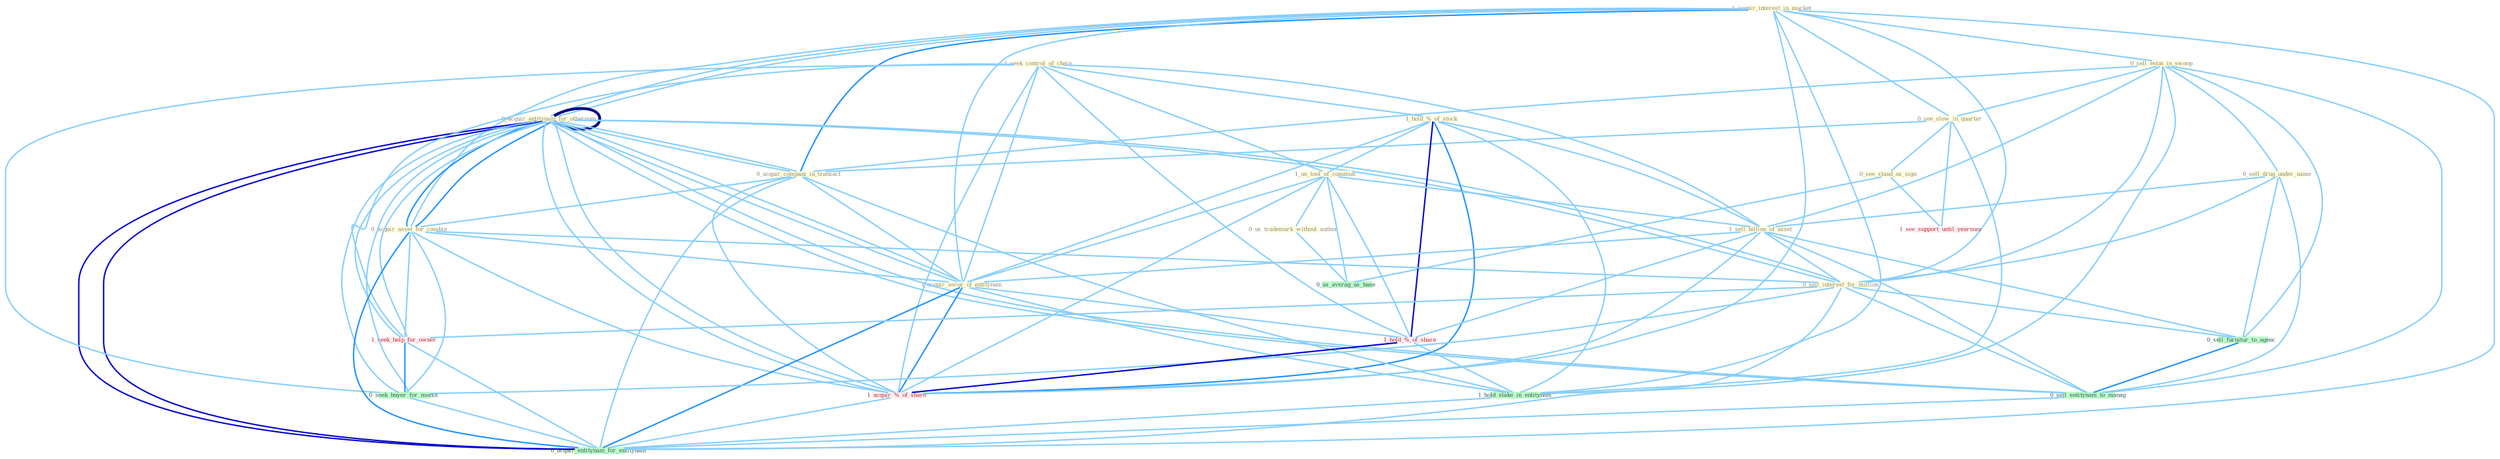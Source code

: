 Graph G{ 
    node
    [shape=polygon,style=filled,width=.5,height=.06,color="#BDFCC9",fixedsize=true,fontsize=4,
    fontcolor="#2f4f4f"];
    {node
    [color="#ffffe0", fontcolor="#8b7d6b"] "1_acquir_interest_in_market " "0_acquir_entitynam_for_othernum " "0_sell_estat_in_swoop " "0_see_slow_in_quarter " "0_see_stand_as_sign " "1_seek_control_of_chain " "1_hold_%_of_stock " "1_us_tool_of_commun " "0_sell_drug_under_name " "0_acquir_entitynam_for_othernum " "1_sell_billion_of_asset " "0_acquir_compani_in_transact " "0_acquir_asset_for_combin " "0_us_trademark_without_author " "1_acquir_secur_of_entitynam " "0_sell_interest_for_million "}
{node [color="#fff0f5", fontcolor="#b22222"] "1_hold_%_of_share " "1_seek_help_for_owner " "1_acquir_%_of_share " "1_see_support_until_yearnum "}
edge [color="#B0E2FF"];

	"1_acquir_interest_in_market " -- "0_acquir_entitynam_for_othernum " [w="1", color="#87cefa" ];
	"1_acquir_interest_in_market " -- "0_sell_estat_in_swoop " [w="1", color="#87cefa" ];
	"1_acquir_interest_in_market " -- "0_see_slow_in_quarter " [w="1", color="#87cefa" ];
	"1_acquir_interest_in_market " -- "0_acquir_entitynam_for_othernum " [w="1", color="#87cefa" ];
	"1_acquir_interest_in_market " -- "0_acquir_compani_in_transact " [w="2", color="#1e90ff" , len=0.8];
	"1_acquir_interest_in_market " -- "0_acquir_asset_for_combin " [w="1", color="#87cefa" ];
	"1_acquir_interest_in_market " -- "1_acquir_secur_of_entitynam " [w="1", color="#87cefa" ];
	"1_acquir_interest_in_market " -- "0_sell_interest_for_million " [w="1", color="#87cefa" ];
	"1_acquir_interest_in_market " -- "1_hold_stake_in_entitynam " [w="1", color="#87cefa" ];
	"1_acquir_interest_in_market " -- "1_acquir_%_of_share " [w="1", color="#87cefa" ];
	"1_acquir_interest_in_market " -- "0_acquir_entitynam_for_entitynam " [w="1", color="#87cefa" ];
	"0_acquir_entitynam_for_othernum " -- "0_acquir_entitynam_for_othernum " [w="4", style=bold, color="#000080", len=0.4];
	"0_acquir_entitynam_for_othernum " -- "0_acquir_compani_in_transact " [w="1", color="#87cefa" ];
	"0_acquir_entitynam_for_othernum " -- "0_acquir_asset_for_combin " [w="2", color="#1e90ff" , len=0.8];
	"0_acquir_entitynam_for_othernum " -- "1_acquir_secur_of_entitynam " [w="1", color="#87cefa" ];
	"0_acquir_entitynam_for_othernum " -- "0_sell_interest_for_million " [w="1", color="#87cefa" ];
	"0_acquir_entitynam_for_othernum " -- "1_seek_help_for_owner " [w="1", color="#87cefa" ];
	"0_acquir_entitynam_for_othernum " -- "0_seek_buyer_for_month " [w="1", color="#87cefa" ];
	"0_acquir_entitynam_for_othernum " -- "1_acquir_%_of_share " [w="1", color="#87cefa" ];
	"0_acquir_entitynam_for_othernum " -- "0_sell_entitynam_to_manag " [w="1", color="#87cefa" ];
	"0_acquir_entitynam_for_othernum " -- "0_acquir_entitynam_for_entitynam " [w="3", color="#0000cd" , len=0.6];
	"0_sell_estat_in_swoop " -- "0_see_slow_in_quarter " [w="1", color="#87cefa" ];
	"0_sell_estat_in_swoop " -- "0_sell_drug_under_name " [w="1", color="#87cefa" ];
	"0_sell_estat_in_swoop " -- "1_sell_billion_of_asset " [w="1", color="#87cefa" ];
	"0_sell_estat_in_swoop " -- "0_acquir_compani_in_transact " [w="1", color="#87cefa" ];
	"0_sell_estat_in_swoop " -- "0_sell_interest_for_million " [w="1", color="#87cefa" ];
	"0_sell_estat_in_swoop " -- "1_hold_stake_in_entitynam " [w="1", color="#87cefa" ];
	"0_sell_estat_in_swoop " -- "0_sell_furnitur_to_agenc " [w="1", color="#87cefa" ];
	"0_sell_estat_in_swoop " -- "0_sell_entitynam_to_manag " [w="1", color="#87cefa" ];
	"0_see_slow_in_quarter " -- "0_see_stand_as_sign " [w="1", color="#87cefa" ];
	"0_see_slow_in_quarter " -- "0_acquir_compani_in_transact " [w="1", color="#87cefa" ];
	"0_see_slow_in_quarter " -- "1_hold_stake_in_entitynam " [w="1", color="#87cefa" ];
	"0_see_slow_in_quarter " -- "1_see_support_until_yearnum " [w="1", color="#87cefa" ];
	"0_see_stand_as_sign " -- "1_see_support_until_yearnum " [w="1", color="#87cefa" ];
	"0_see_stand_as_sign " -- "0_us_averag_as_base " [w="1", color="#87cefa" ];
	"1_seek_control_of_chain " -- "1_hold_%_of_stock " [w="1", color="#87cefa" ];
	"1_seek_control_of_chain " -- "1_us_tool_of_commun " [w="1", color="#87cefa" ];
	"1_seek_control_of_chain " -- "1_sell_billion_of_asset " [w="1", color="#87cefa" ];
	"1_seek_control_of_chain " -- "1_acquir_secur_of_entitynam " [w="1", color="#87cefa" ];
	"1_seek_control_of_chain " -- "1_hold_%_of_share " [w="1", color="#87cefa" ];
	"1_seek_control_of_chain " -- "1_seek_help_for_owner " [w="1", color="#87cefa" ];
	"1_seek_control_of_chain " -- "0_seek_buyer_for_month " [w="1", color="#87cefa" ];
	"1_seek_control_of_chain " -- "1_acquir_%_of_share " [w="1", color="#87cefa" ];
	"1_hold_%_of_stock " -- "1_us_tool_of_commun " [w="1", color="#87cefa" ];
	"1_hold_%_of_stock " -- "1_sell_billion_of_asset " [w="1", color="#87cefa" ];
	"1_hold_%_of_stock " -- "1_acquir_secur_of_entitynam " [w="1", color="#87cefa" ];
	"1_hold_%_of_stock " -- "1_hold_%_of_share " [w="3", color="#0000cd" , len=0.6];
	"1_hold_%_of_stock " -- "1_hold_stake_in_entitynam " [w="1", color="#87cefa" ];
	"1_hold_%_of_stock " -- "1_acquir_%_of_share " [w="2", color="#1e90ff" , len=0.8];
	"1_us_tool_of_commun " -- "1_sell_billion_of_asset " [w="1", color="#87cefa" ];
	"1_us_tool_of_commun " -- "0_us_trademark_without_author " [w="1", color="#87cefa" ];
	"1_us_tool_of_commun " -- "1_acquir_secur_of_entitynam " [w="1", color="#87cefa" ];
	"1_us_tool_of_commun " -- "1_hold_%_of_share " [w="1", color="#87cefa" ];
	"1_us_tool_of_commun " -- "1_acquir_%_of_share " [w="1", color="#87cefa" ];
	"1_us_tool_of_commun " -- "0_us_averag_as_base " [w="1", color="#87cefa" ];
	"0_sell_drug_under_name " -- "1_sell_billion_of_asset " [w="1", color="#87cefa" ];
	"0_sell_drug_under_name " -- "0_sell_interest_for_million " [w="1", color="#87cefa" ];
	"0_sell_drug_under_name " -- "0_sell_furnitur_to_agenc " [w="1", color="#87cefa" ];
	"0_sell_drug_under_name " -- "0_sell_entitynam_to_manag " [w="1", color="#87cefa" ];
	"0_acquir_entitynam_for_othernum " -- "0_acquir_compani_in_transact " [w="1", color="#87cefa" ];
	"0_acquir_entitynam_for_othernum " -- "0_acquir_asset_for_combin " [w="2", color="#1e90ff" , len=0.8];
	"0_acquir_entitynam_for_othernum " -- "1_acquir_secur_of_entitynam " [w="1", color="#87cefa" ];
	"0_acquir_entitynam_for_othernum " -- "0_sell_interest_for_million " [w="1", color="#87cefa" ];
	"0_acquir_entitynam_for_othernum " -- "1_seek_help_for_owner " [w="1", color="#87cefa" ];
	"0_acquir_entitynam_for_othernum " -- "0_seek_buyer_for_month " [w="1", color="#87cefa" ];
	"0_acquir_entitynam_for_othernum " -- "1_acquir_%_of_share " [w="1", color="#87cefa" ];
	"0_acquir_entitynam_for_othernum " -- "0_sell_entitynam_to_manag " [w="1", color="#87cefa" ];
	"0_acquir_entitynam_for_othernum " -- "0_acquir_entitynam_for_entitynam " [w="3", color="#0000cd" , len=0.6];
	"1_sell_billion_of_asset " -- "1_acquir_secur_of_entitynam " [w="1", color="#87cefa" ];
	"1_sell_billion_of_asset " -- "0_sell_interest_for_million " [w="1", color="#87cefa" ];
	"1_sell_billion_of_asset " -- "1_hold_%_of_share " [w="1", color="#87cefa" ];
	"1_sell_billion_of_asset " -- "1_acquir_%_of_share " [w="1", color="#87cefa" ];
	"1_sell_billion_of_asset " -- "0_sell_furnitur_to_agenc " [w="1", color="#87cefa" ];
	"1_sell_billion_of_asset " -- "0_sell_entitynam_to_manag " [w="1", color="#87cefa" ];
	"0_acquir_compani_in_transact " -- "0_acquir_asset_for_combin " [w="1", color="#87cefa" ];
	"0_acquir_compani_in_transact " -- "1_acquir_secur_of_entitynam " [w="1", color="#87cefa" ];
	"0_acquir_compani_in_transact " -- "1_hold_stake_in_entitynam " [w="1", color="#87cefa" ];
	"0_acquir_compani_in_transact " -- "1_acquir_%_of_share " [w="1", color="#87cefa" ];
	"0_acquir_compani_in_transact " -- "0_acquir_entitynam_for_entitynam " [w="1", color="#87cefa" ];
	"0_acquir_asset_for_combin " -- "1_acquir_secur_of_entitynam " [w="1", color="#87cefa" ];
	"0_acquir_asset_for_combin " -- "0_sell_interest_for_million " [w="1", color="#87cefa" ];
	"0_acquir_asset_for_combin " -- "1_seek_help_for_owner " [w="1", color="#87cefa" ];
	"0_acquir_asset_for_combin " -- "0_seek_buyer_for_month " [w="1", color="#87cefa" ];
	"0_acquir_asset_for_combin " -- "1_acquir_%_of_share " [w="1", color="#87cefa" ];
	"0_acquir_asset_for_combin " -- "0_acquir_entitynam_for_entitynam " [w="2", color="#1e90ff" , len=0.8];
	"0_us_trademark_without_author " -- "0_us_averag_as_base " [w="1", color="#87cefa" ];
	"1_acquir_secur_of_entitynam " -- "1_hold_%_of_share " [w="1", color="#87cefa" ];
	"1_acquir_secur_of_entitynam " -- "1_hold_stake_in_entitynam " [w="1", color="#87cefa" ];
	"1_acquir_secur_of_entitynam " -- "1_acquir_%_of_share " [w="2", color="#1e90ff" , len=0.8];
	"1_acquir_secur_of_entitynam " -- "0_acquir_entitynam_for_entitynam " [w="2", color="#1e90ff" , len=0.8];
	"0_sell_interest_for_million " -- "1_seek_help_for_owner " [w="1", color="#87cefa" ];
	"0_sell_interest_for_million " -- "0_seek_buyer_for_month " [w="1", color="#87cefa" ];
	"0_sell_interest_for_million " -- "0_sell_furnitur_to_agenc " [w="1", color="#87cefa" ];
	"0_sell_interest_for_million " -- "0_sell_entitynam_to_manag " [w="1", color="#87cefa" ];
	"0_sell_interest_for_million " -- "0_acquir_entitynam_for_entitynam " [w="1", color="#87cefa" ];
	"1_hold_%_of_share " -- "1_hold_stake_in_entitynam " [w="1", color="#87cefa" ];
	"1_hold_%_of_share " -- "1_acquir_%_of_share " [w="3", color="#0000cd" , len=0.6];
	"1_hold_stake_in_entitynam " -- "0_acquir_entitynam_for_entitynam " [w="1", color="#87cefa" ];
	"1_seek_help_for_owner " -- "0_seek_buyer_for_month " [w="2", color="#1e90ff" , len=0.8];
	"1_seek_help_for_owner " -- "0_acquir_entitynam_for_entitynam " [w="1", color="#87cefa" ];
	"0_seek_buyer_for_month " -- "0_acquir_entitynam_for_entitynam " [w="1", color="#87cefa" ];
	"1_acquir_%_of_share " -- "0_acquir_entitynam_for_entitynam " [w="1", color="#87cefa" ];
	"0_sell_furnitur_to_agenc " -- "0_sell_entitynam_to_manag " [w="2", color="#1e90ff" , len=0.8];
	"0_sell_entitynam_to_manag " -- "0_acquir_entitynam_for_entitynam " [w="1", color="#87cefa" ];
}